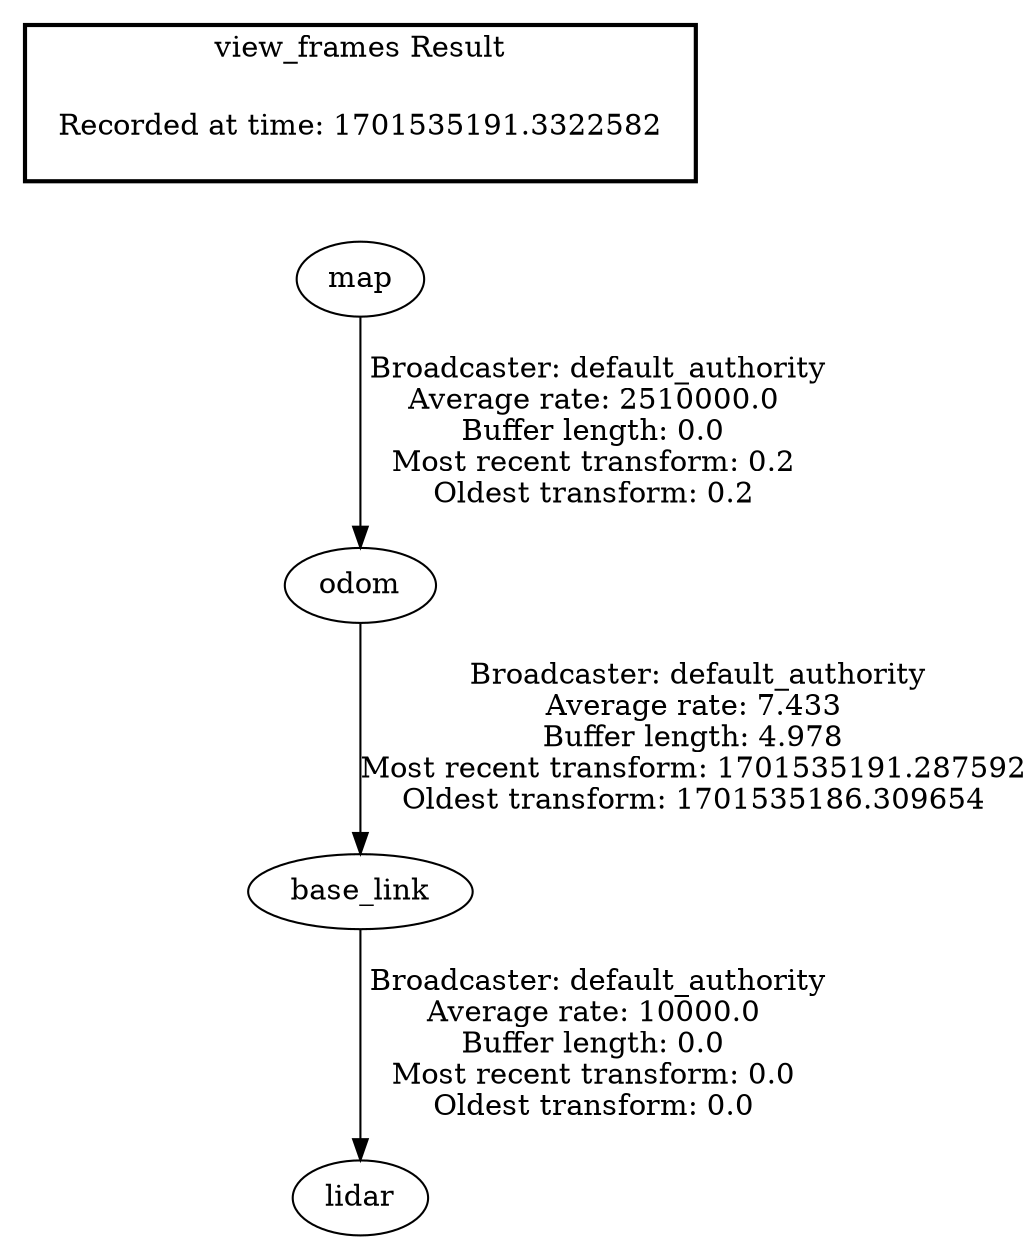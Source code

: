 digraph G {
"map" -> "odom"[label=" Broadcaster: default_authority\nAverage rate: 2510000.0\nBuffer length: 0.0\nMost recent transform: 0.2\nOldest transform: 0.2\n"];
"base_link" -> "lidar"[label=" Broadcaster: default_authority\nAverage rate: 10000.0\nBuffer length: 0.0\nMost recent transform: 0.0\nOldest transform: 0.0\n"];
"odom" -> "base_link"[label=" Broadcaster: default_authority\nAverage rate: 7.433\nBuffer length: 4.978\nMost recent transform: 1701535191.287592\nOldest transform: 1701535186.309654\n"];
edge [style=invis];
 subgraph cluster_legend { style=bold; color=black; label ="view_frames Result";
"Recorded at time: 1701535191.3322582"[ shape=plaintext ] ;
}->"map";
}